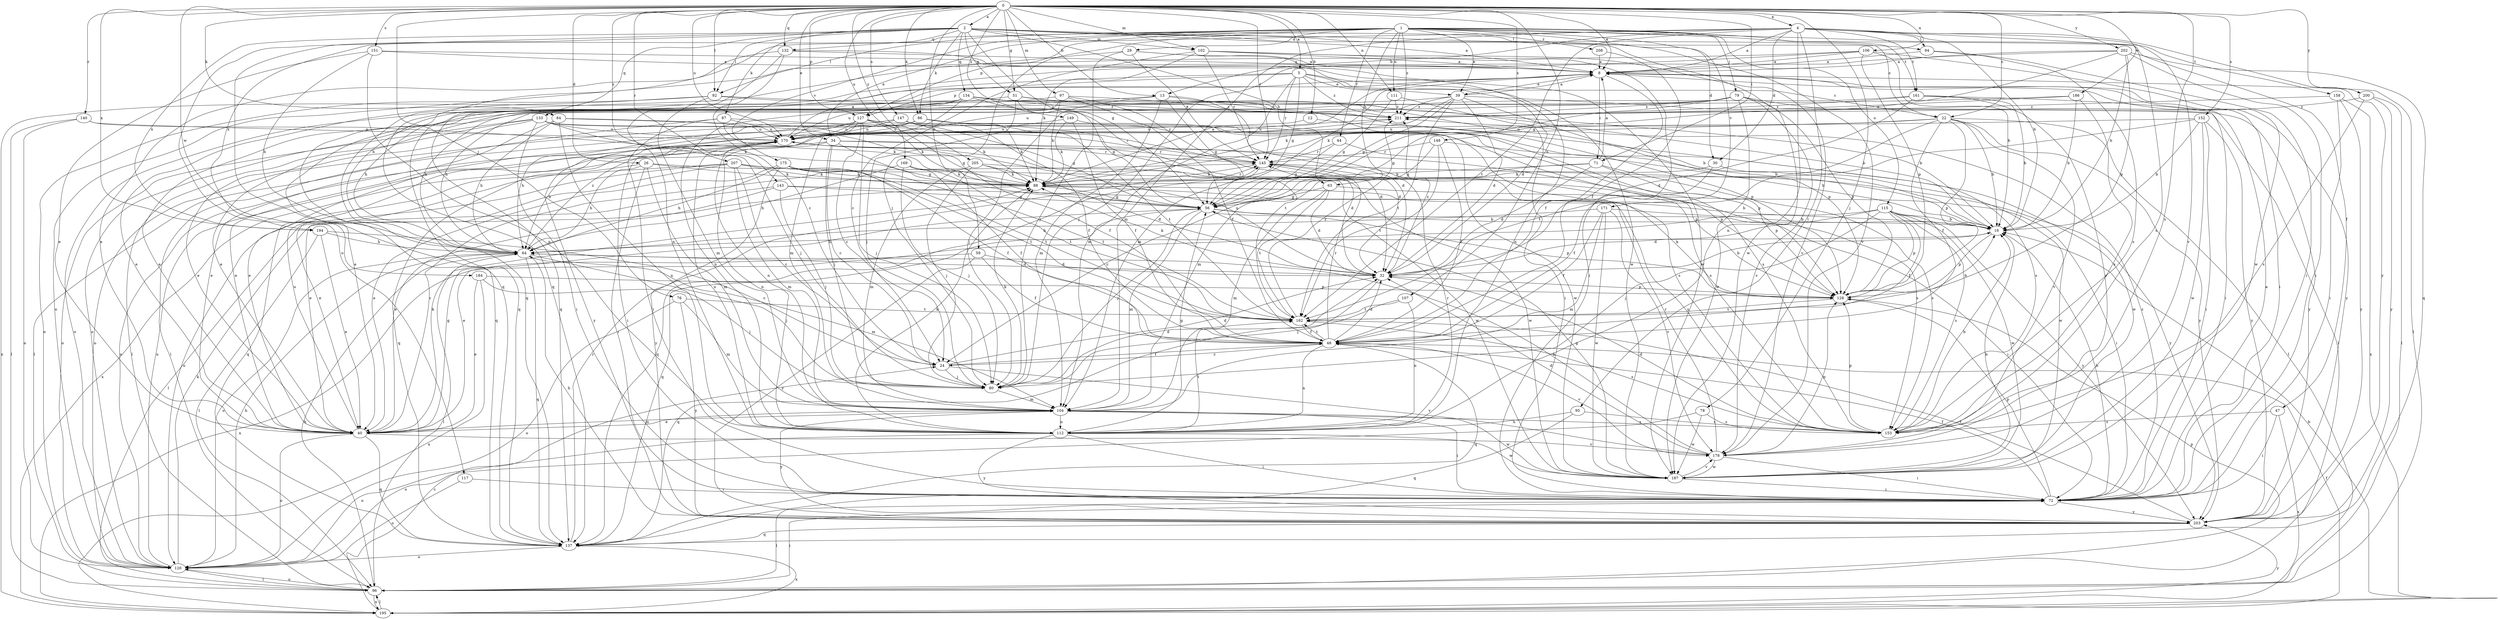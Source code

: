 strict digraph  {
0;
1;
2;
4;
5;
8;
12;
13;
16;
22;
24;
26;
29;
30;
32;
34;
39;
40;
44;
47;
48;
51;
56;
59;
63;
64;
71;
72;
76;
78;
79;
80;
84;
86;
87;
88;
92;
94;
95;
96;
97;
102;
104;
106;
107;
111;
112;
115;
117;
120;
127;
128;
132;
133;
134;
137;
140;
143;
145;
147;
148;
149;
151;
152;
153;
158;
161;
162;
169;
170;
171;
175;
178;
184;
186;
187;
194;
195;
200;
202;
203;
205;
207;
208;
211;
0 -> 2  [label=a];
0 -> 4  [label=a];
0 -> 5  [label=a];
0 -> 8  [label=a];
0 -> 12  [label=b];
0 -> 13  [label=b];
0 -> 22  [label=c];
0 -> 26  [label=d];
0 -> 34  [label=e];
0 -> 51  [label=g];
0 -> 59  [label=h];
0 -> 71  [label=i];
0 -> 76  [label=j];
0 -> 78  [label=j];
0 -> 84  [label=k];
0 -> 86  [label=k];
0 -> 92  [label=l];
0 -> 97  [label=m];
0 -> 102  [label=m];
0 -> 106  [label=n];
0 -> 107  [label=n];
0 -> 111  [label=n];
0 -> 127  [label=p];
0 -> 132  [label=q];
0 -> 140  [label=r];
0 -> 143  [label=r];
0 -> 145  [label=r];
0 -> 147  [label=s];
0 -> 148  [label=s];
0 -> 149  [label=s];
0 -> 151  [label=s];
0 -> 152  [label=s];
0 -> 153  [label=s];
0 -> 169  [label=u];
0 -> 170  [label=u];
0 -> 184  [label=w];
0 -> 186  [label=w];
0 -> 194  [label=x];
0 -> 200  [label=y];
0 -> 202  [label=y];
0 -> 205  [label=z];
0 -> 207  [label=z];
1 -> 29  [label=d];
1 -> 30  [label=d];
1 -> 34  [label=e];
1 -> 39  [label=e];
1 -> 44  [label=f];
1 -> 47  [label=f];
1 -> 63  [label=h];
1 -> 79  [label=j];
1 -> 80  [label=j];
1 -> 92  [label=l];
1 -> 111  [label=n];
1 -> 115  [label=o];
1 -> 127  [label=p];
1 -> 158  [label=t];
1 -> 161  [label=t];
1 -> 171  [label=v];
1 -> 175  [label=v];
1 -> 194  [label=x];
1 -> 208  [label=z];
1 -> 211  [label=z];
2 -> 8  [label=a];
2 -> 22  [label=c];
2 -> 51  [label=g];
2 -> 56  [label=g];
2 -> 63  [label=h];
2 -> 86  [label=k];
2 -> 87  [label=k];
2 -> 92  [label=l];
2 -> 94  [label=l];
2 -> 102  [label=m];
2 -> 117  [label=o];
2 -> 132  [label=q];
2 -> 133  [label=q];
2 -> 134  [label=q];
2 -> 137  [label=q];
2 -> 178  [label=v];
2 -> 187  [label=w];
2 -> 194  [label=x];
4 -> 8  [label=a];
4 -> 13  [label=b];
4 -> 16  [label=b];
4 -> 30  [label=d];
4 -> 94  [label=l];
4 -> 95  [label=l];
4 -> 104  [label=m];
4 -> 112  [label=n];
4 -> 137  [label=q];
4 -> 153  [label=s];
4 -> 161  [label=t];
4 -> 162  [label=t];
4 -> 178  [label=v];
4 -> 203  [label=y];
5 -> 22  [label=c];
5 -> 32  [label=d];
5 -> 39  [label=e];
5 -> 56  [label=g];
5 -> 104  [label=m];
5 -> 127  [label=p];
5 -> 137  [label=q];
5 -> 145  [label=r];
5 -> 211  [label=z];
8 -> 39  [label=e];
8 -> 48  [label=f];
8 -> 71  [label=i];
8 -> 72  [label=i];
8 -> 96  [label=l];
8 -> 104  [label=m];
8 -> 137  [label=q];
8 -> 203  [label=y];
12 -> 153  [label=s];
12 -> 170  [label=u];
13 -> 32  [label=d];
13 -> 56  [label=g];
13 -> 64  [label=h];
13 -> 80  [label=j];
13 -> 104  [label=m];
13 -> 211  [label=z];
16 -> 64  [label=h];
16 -> 128  [label=p];
22 -> 16  [label=b];
22 -> 48  [label=f];
22 -> 56  [label=g];
22 -> 96  [label=l];
22 -> 128  [label=p];
22 -> 162  [label=t];
22 -> 170  [label=u];
22 -> 178  [label=v];
22 -> 203  [label=y];
24 -> 32  [label=d];
24 -> 48  [label=f];
24 -> 80  [label=j];
24 -> 178  [label=v];
26 -> 40  [label=e];
26 -> 64  [label=h];
26 -> 72  [label=i];
26 -> 88  [label=k];
26 -> 104  [label=m];
26 -> 162  [label=t];
29 -> 8  [label=a];
29 -> 80  [label=j];
29 -> 112  [label=n];
29 -> 137  [label=q];
29 -> 145  [label=r];
30 -> 48  [label=f];
30 -> 88  [label=k];
30 -> 187  [label=w];
32 -> 16  [label=b];
32 -> 80  [label=j];
32 -> 88  [label=k];
32 -> 128  [label=p];
32 -> 170  [label=u];
32 -> 211  [label=z];
34 -> 24  [label=c];
34 -> 56  [label=g];
34 -> 80  [label=j];
34 -> 112  [label=n];
34 -> 128  [label=p];
34 -> 145  [label=r];
34 -> 195  [label=x];
39 -> 8  [label=a];
39 -> 32  [label=d];
39 -> 40  [label=e];
39 -> 56  [label=g];
39 -> 88  [label=k];
39 -> 96  [label=l];
39 -> 128  [label=p];
39 -> 162  [label=t];
39 -> 211  [label=z];
40 -> 56  [label=g];
40 -> 88  [label=k];
40 -> 104  [label=m];
40 -> 120  [label=o];
40 -> 137  [label=q];
40 -> 145  [label=r];
40 -> 170  [label=u];
40 -> 178  [label=v];
44 -> 16  [label=b];
44 -> 56  [label=g];
44 -> 145  [label=r];
47 -> 72  [label=i];
47 -> 153  [label=s];
47 -> 195  [label=x];
48 -> 24  [label=c];
48 -> 32  [label=d];
48 -> 112  [label=n];
48 -> 137  [label=q];
48 -> 145  [label=r];
48 -> 162  [label=t];
48 -> 178  [label=v];
51 -> 16  [label=b];
51 -> 56  [label=g];
51 -> 64  [label=h];
51 -> 80  [label=j];
51 -> 211  [label=z];
56 -> 16  [label=b];
56 -> 72  [label=i];
56 -> 80  [label=j];
56 -> 104  [label=m];
56 -> 128  [label=p];
56 -> 137  [label=q];
59 -> 32  [label=d];
59 -> 48  [label=f];
59 -> 195  [label=x];
59 -> 203  [label=y];
63 -> 32  [label=d];
63 -> 56  [label=g];
63 -> 72  [label=i];
63 -> 104  [label=m];
63 -> 162  [label=t];
64 -> 32  [label=d];
64 -> 80  [label=j];
64 -> 96  [label=l];
64 -> 104  [label=m];
64 -> 120  [label=o];
64 -> 137  [label=q];
64 -> 211  [label=z];
71 -> 8  [label=a];
71 -> 24  [label=c];
71 -> 32  [label=d];
71 -> 88  [label=k];
71 -> 128  [label=p];
71 -> 153  [label=s];
72 -> 8  [label=a];
72 -> 16  [label=b];
72 -> 48  [label=f];
72 -> 96  [label=l];
72 -> 128  [label=p];
72 -> 203  [label=y];
72 -> 211  [label=z];
76 -> 104  [label=m];
76 -> 120  [label=o];
76 -> 162  [label=t];
76 -> 203  [label=y];
78 -> 120  [label=o];
78 -> 153  [label=s];
78 -> 187  [label=w];
79 -> 40  [label=e];
79 -> 64  [label=h];
79 -> 72  [label=i];
79 -> 88  [label=k];
79 -> 128  [label=p];
79 -> 178  [label=v];
79 -> 187  [label=w];
79 -> 211  [label=z];
80 -> 32  [label=d];
80 -> 88  [label=k];
80 -> 104  [label=m];
84 -> 40  [label=e];
84 -> 64  [label=h];
84 -> 112  [label=n];
84 -> 145  [label=r];
84 -> 170  [label=u];
86 -> 32  [label=d];
86 -> 40  [label=e];
86 -> 88  [label=k];
86 -> 96  [label=l];
86 -> 153  [label=s];
86 -> 162  [label=t];
86 -> 170  [label=u];
87 -> 32  [label=d];
87 -> 72  [label=i];
87 -> 88  [label=k];
87 -> 96  [label=l];
87 -> 170  [label=u];
88 -> 8  [label=a];
88 -> 16  [label=b];
88 -> 56  [label=g];
88 -> 145  [label=r];
92 -> 16  [label=b];
92 -> 40  [label=e];
92 -> 104  [label=m];
92 -> 120  [label=o];
92 -> 211  [label=z];
94 -> 8  [label=a];
94 -> 72  [label=i];
94 -> 153  [label=s];
95 -> 112  [label=n];
95 -> 137  [label=q];
95 -> 153  [label=s];
96 -> 64  [label=h];
96 -> 72  [label=i];
96 -> 120  [label=o];
96 -> 128  [label=p];
96 -> 195  [label=x];
97 -> 40  [label=e];
97 -> 48  [label=f];
97 -> 88  [label=k];
97 -> 145  [label=r];
97 -> 170  [label=u];
97 -> 211  [label=z];
102 -> 8  [label=a];
102 -> 24  [label=c];
102 -> 72  [label=i];
102 -> 88  [label=k];
102 -> 145  [label=r];
102 -> 178  [label=v];
104 -> 40  [label=e];
104 -> 72  [label=i];
104 -> 112  [label=n];
104 -> 153  [label=s];
104 -> 187  [label=w];
104 -> 203  [label=y];
106 -> 8  [label=a];
106 -> 16  [label=b];
106 -> 64  [label=h];
106 -> 120  [label=o];
106 -> 128  [label=p];
106 -> 187  [label=w];
107 -> 112  [label=n];
107 -> 137  [label=q];
107 -> 162  [label=t];
111 -> 56  [label=g];
111 -> 72  [label=i];
111 -> 211  [label=z];
112 -> 56  [label=g];
112 -> 72  [label=i];
112 -> 88  [label=k];
112 -> 120  [label=o];
112 -> 145  [label=r];
112 -> 162  [label=t];
112 -> 170  [label=u];
112 -> 187  [label=w];
112 -> 203  [label=y];
115 -> 16  [label=b];
115 -> 32  [label=d];
115 -> 40  [label=e];
115 -> 48  [label=f];
115 -> 80  [label=j];
115 -> 128  [label=p];
115 -> 153  [label=s];
115 -> 187  [label=w];
115 -> 203  [label=y];
117 -> 72  [label=i];
117 -> 120  [label=o];
120 -> 64  [label=h];
120 -> 88  [label=k];
120 -> 96  [label=l];
120 -> 170  [label=u];
127 -> 24  [label=c];
127 -> 56  [label=g];
127 -> 64  [label=h];
127 -> 80  [label=j];
127 -> 88  [label=k];
127 -> 112  [label=n];
127 -> 128  [label=p];
127 -> 170  [label=u];
127 -> 203  [label=y];
128 -> 88  [label=k];
128 -> 162  [label=t];
132 -> 8  [label=a];
132 -> 24  [label=c];
132 -> 40  [label=e];
132 -> 112  [label=n];
132 -> 187  [label=w];
133 -> 40  [label=e];
133 -> 48  [label=f];
133 -> 72  [label=i];
133 -> 80  [label=j];
133 -> 96  [label=l];
133 -> 120  [label=o];
133 -> 153  [label=s];
133 -> 170  [label=u];
134 -> 16  [label=b];
134 -> 104  [label=m];
134 -> 112  [label=n];
134 -> 120  [label=o];
134 -> 128  [label=p];
134 -> 137  [label=q];
134 -> 153  [label=s];
134 -> 162  [label=t];
134 -> 195  [label=x];
134 -> 211  [label=z];
137 -> 120  [label=o];
137 -> 145  [label=r];
137 -> 195  [label=x];
140 -> 88  [label=k];
140 -> 96  [label=l];
140 -> 120  [label=o];
140 -> 170  [label=u];
143 -> 40  [label=e];
143 -> 56  [label=g];
143 -> 80  [label=j];
143 -> 96  [label=l];
143 -> 153  [label=s];
145 -> 88  [label=k];
145 -> 137  [label=q];
145 -> 153  [label=s];
145 -> 203  [label=y];
147 -> 16  [label=b];
147 -> 40  [label=e];
147 -> 48  [label=f];
147 -> 56  [label=g];
147 -> 88  [label=k];
147 -> 120  [label=o];
147 -> 170  [label=u];
148 -> 48  [label=f];
148 -> 56  [label=g];
148 -> 145  [label=r];
148 -> 162  [label=t];
148 -> 187  [label=w];
149 -> 48  [label=f];
149 -> 88  [label=k];
149 -> 170  [label=u];
149 -> 187  [label=w];
151 -> 8  [label=a];
151 -> 40  [label=e];
151 -> 64  [label=h];
151 -> 112  [label=n];
151 -> 187  [label=w];
152 -> 16  [label=b];
152 -> 72  [label=i];
152 -> 104  [label=m];
152 -> 170  [label=u];
152 -> 187  [label=w];
152 -> 203  [label=y];
153 -> 16  [label=b];
153 -> 32  [label=d];
153 -> 128  [label=p];
158 -> 72  [label=i];
158 -> 195  [label=x];
158 -> 203  [label=y];
158 -> 211  [label=z];
161 -> 16  [label=b];
161 -> 32  [label=d];
161 -> 120  [label=o];
161 -> 178  [label=v];
161 -> 203  [label=y];
161 -> 211  [label=z];
162 -> 16  [label=b];
162 -> 48  [label=f];
162 -> 153  [label=s];
162 -> 211  [label=z];
169 -> 48  [label=f];
169 -> 64  [label=h];
169 -> 80  [label=j];
169 -> 88  [label=k];
169 -> 162  [label=t];
170 -> 8  [label=a];
170 -> 32  [label=d];
170 -> 64  [label=h];
170 -> 72  [label=i];
170 -> 120  [label=o];
170 -> 128  [label=p];
170 -> 137  [label=q];
170 -> 145  [label=r];
171 -> 16  [label=b];
171 -> 48  [label=f];
171 -> 64  [label=h];
171 -> 104  [label=m];
171 -> 178  [label=v];
171 -> 187  [label=w];
175 -> 40  [label=e];
175 -> 48  [label=f];
175 -> 64  [label=h];
175 -> 88  [label=k];
175 -> 162  [label=t];
175 -> 203  [label=y];
178 -> 32  [label=d];
178 -> 64  [label=h];
178 -> 72  [label=i];
178 -> 128  [label=p];
178 -> 145  [label=r];
178 -> 187  [label=w];
184 -> 40  [label=e];
184 -> 80  [label=j];
184 -> 128  [label=p];
184 -> 195  [label=x];
186 -> 16  [label=b];
186 -> 153  [label=s];
186 -> 170  [label=u];
186 -> 211  [label=z];
187 -> 16  [label=b];
187 -> 56  [label=g];
187 -> 72  [label=i];
187 -> 178  [label=v];
194 -> 24  [label=c];
194 -> 40  [label=e];
194 -> 64  [label=h];
194 -> 96  [label=l];
195 -> 16  [label=b];
195 -> 24  [label=c];
195 -> 48  [label=f];
195 -> 96  [label=l];
195 -> 203  [label=y];
200 -> 96  [label=l];
200 -> 153  [label=s];
200 -> 203  [label=y];
200 -> 211  [label=z];
202 -> 8  [label=a];
202 -> 16  [label=b];
202 -> 56  [label=g];
202 -> 72  [label=i];
202 -> 80  [label=j];
202 -> 128  [label=p];
202 -> 137  [label=q];
203 -> 64  [label=h];
203 -> 137  [label=q];
203 -> 162  [label=t];
205 -> 32  [label=d];
205 -> 80  [label=j];
205 -> 88  [label=k];
205 -> 104  [label=m];
205 -> 187  [label=w];
207 -> 24  [label=c];
207 -> 40  [label=e];
207 -> 88  [label=k];
207 -> 104  [label=m];
207 -> 120  [label=o];
207 -> 137  [label=q];
207 -> 162  [label=t];
207 -> 187  [label=w];
208 -> 8  [label=a];
208 -> 48  [label=f];
211 -> 170  [label=u];
}
